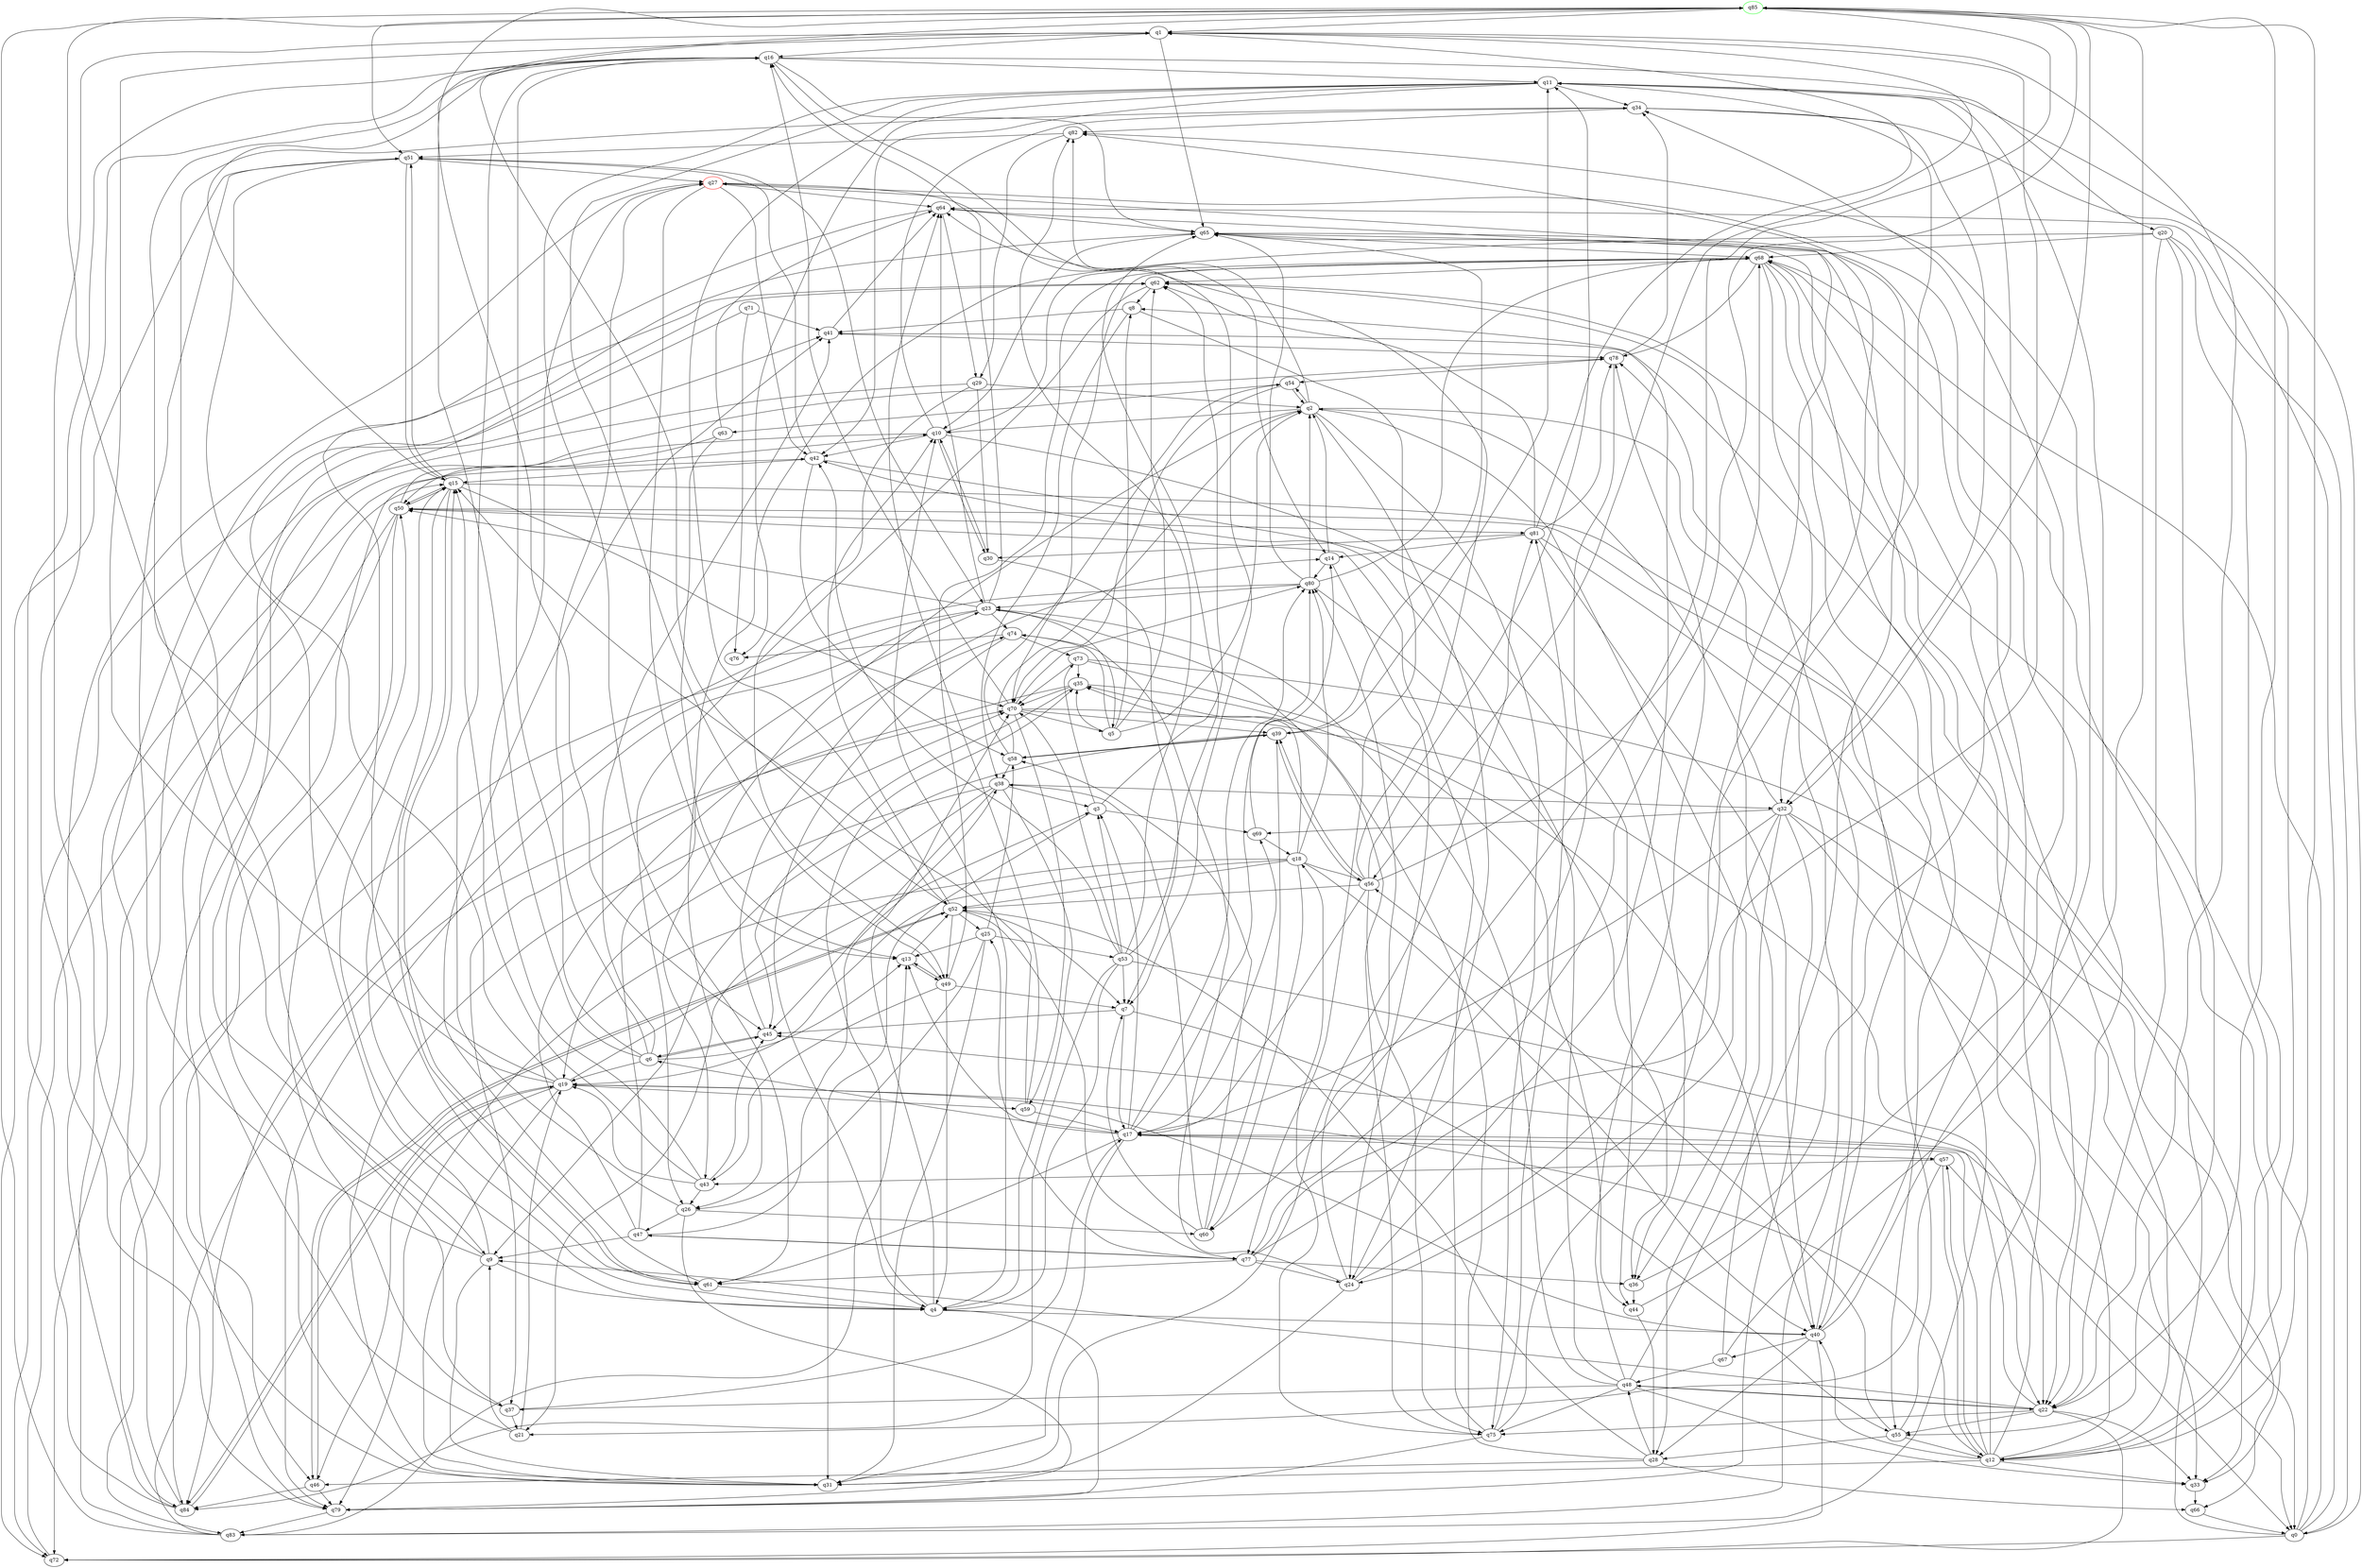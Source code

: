 digraph A{
q85 [initial=1,color=green];
q27 [final=1,color=red];
q0 -> q11;
q0 -> q41;
q0 -> q62;
q0 -> q64;
q0 -> q68;
q0 -> q72;
q1 -> q16;
q1 -> q31;
q1 -> q56;
q1 -> q65;
q2 -> q10;
q2 -> q24;
q2 -> q36;
q2 -> q43;
q2 -> q54;
q2 -> q75;
q2 -> q82;
q2 -> q83;
q3 -> q31;
q3 -> q62;
q3 -> q69;
q3 -> q73;
q4 -> q10;
q4 -> q35;
q4 -> q40;
q4 -> q70;
q4 -> q79;
q5 -> q2;
q5 -> q8;
q5 -> q35;
q5 -> q62;
q5 -> q74;
q6 -> q1;
q6 -> q13;
q6 -> q16;
q6 -> q19;
q6 -> q27;
q6 -> q41;
q6 -> q45;
q7 -> q17;
q7 -> q45;
q7 -> q55;
q8 -> q38;
q8 -> q41;
q8 -> q77;
q9 -> q4;
q9 -> q15;
q9 -> q31;
q9 -> q51;
q9 -> q62;
q10 -> q30;
q10 -> q34;
q10 -> q36;
q10 -> q42;
q10 -> q68;
q10 -> q79;
q11 -> q22;
q11 -> q34;
q11 -> q42;
q11 -> q49;
q11 -> q52;
q11 -> q61;
q11 -> q76;
q12 -> q17;
q12 -> q19;
q12 -> q27;
q12 -> q31;
q12 -> q33;
q12 -> q40;
q12 -> q50;
q12 -> q57;
q12 -> q65;
q12 -> q68;
q13 -> q49;
q13 -> q52;
q14 -> q2;
q14 -> q24;
q14 -> q80;
q15 -> q4;
q15 -> q16;
q15 -> q33;
q15 -> q50;
q15 -> q51;
q15 -> q61;
q15 -> q70;
q16 -> q11;
q16 -> q14;
q16 -> q20;
q16 -> q65;
q16 -> q79;
q17 -> q0;
q17 -> q3;
q17 -> q6;
q17 -> q13;
q17 -> q14;
q17 -> q31;
q17 -> q57;
q17 -> q61;
q17 -> q69;
q17 -> q80;
q18 -> q19;
q18 -> q35;
q18 -> q40;
q18 -> q52;
q18 -> q56;
q18 -> q60;
q18 -> q79;
q18 -> q80;
q19 -> q1;
q19 -> q3;
q19 -> q16;
q19 -> q31;
q19 -> q46;
q19 -> q59;
q19 -> q65;
q19 -> q84;
q20 -> q0;
q20 -> q12;
q20 -> q22;
q20 -> q26;
q20 -> q55;
q20 -> q68;
q21 -> q9;
q21 -> q19;
q21 -> q41;
q22 -> q1;
q22 -> q9;
q22 -> q33;
q22 -> q45;
q22 -> q48;
q22 -> q55;
q22 -> q72;
q22 -> q75;
q23 -> q5;
q23 -> q16;
q23 -> q50;
q23 -> q64;
q23 -> q74;
q23 -> q75;
q23 -> q79;
q23 -> q83;
q24 -> q8;
q24 -> q11;
q24 -> q31;
q24 -> q74;
q24 -> q80;
q25 -> q13;
q25 -> q26;
q25 -> q31;
q25 -> q53;
q25 -> q58;
q26 -> q16;
q26 -> q47;
q26 -> q60;
q26 -> q79;
q27 -> q7;
q27 -> q13;
q27 -> q42;
q27 -> q64;
q28 -> q35;
q28 -> q46;
q28 -> q48;
q28 -> q52;
q28 -> q66;
q29 -> q2;
q29 -> q30;
q29 -> q49;
q29 -> q84;
q30 -> q7;
q30 -> q10;
q31 -> q10;
q31 -> q70;
q31 -> q81;
q32 -> q0;
q32 -> q2;
q32 -> q17;
q32 -> q24;
q32 -> q28;
q32 -> q33;
q32 -> q69;
q32 -> q79;
q33 -> q66;
q34 -> q12;
q34 -> q32;
q34 -> q37;
q34 -> q82;
q35 -> q37;
q35 -> q44;
q35 -> q45;
q35 -> q70;
q36 -> q11;
q36 -> q44;
q37 -> q17;
q37 -> q21;
q37 -> q50;
q38 -> q3;
q38 -> q4;
q38 -> q19;
q38 -> q21;
q38 -> q32;
q38 -> q45;
q39 -> q9;
q39 -> q11;
q39 -> q56;
q39 -> q58;
q40 -> q19;
q40 -> q28;
q40 -> q62;
q40 -> q65;
q40 -> q67;
q40 -> q72;
q40 -> q82;
q41 -> q64;
q41 -> q78;
q42 -> q15;
q42 -> q44;
q42 -> q51;
q42 -> q58;
q43 -> q15;
q43 -> q19;
q43 -> q26;
q43 -> q27;
q43 -> q45;
q44 -> q28;
q44 -> q34;
q45 -> q6;
q45 -> q14;
q46 -> q52;
q46 -> q79;
q46 -> q84;
q47 -> q9;
q47 -> q23;
q47 -> q38;
q47 -> q74;
q47 -> q77;
q48 -> q22;
q48 -> q23;
q48 -> q27;
q48 -> q33;
q48 -> q37;
q48 -> q42;
q48 -> q75;
q48 -> q78;
q49 -> q4;
q49 -> q7;
q49 -> q13;
q49 -> q43;
q49 -> q68;
q50 -> q15;
q50 -> q46;
q50 -> q72;
q50 -> q78;
q50 -> q81;
q50 -> q84;
q51 -> q4;
q51 -> q15;
q51 -> q23;
q51 -> q27;
q51 -> q72;
q52 -> q7;
q52 -> q10;
q52 -> q25;
q52 -> q46;
q52 -> q49;
q52 -> q77;
q52 -> q85;
q53 -> q3;
q53 -> q4;
q53 -> q7;
q53 -> q22;
q53 -> q42;
q53 -> q65;
q53 -> q70;
q53 -> q82;
q53 -> q84;
q54 -> q2;
q54 -> q63;
q54 -> q70;
q55 -> q12;
q55 -> q28;
q55 -> q56;
q55 -> q78;
q56 -> q11;
q56 -> q17;
q56 -> q39;
q56 -> q52;
q56 -> q64;
q56 -> q75;
q56 -> q85;
q57 -> q0;
q57 -> q12;
q57 -> q21;
q57 -> q43;
q58 -> q2;
q58 -> q38;
q58 -> q39;
q58 -> q54;
q59 -> q15;
q59 -> q17;
q59 -> q64;
q60 -> q7;
q60 -> q38;
q60 -> q39;
q60 -> q58;
q61 -> q4;
q61 -> q15;
q61 -> q41;
q62 -> q8;
q62 -> q26;
q63 -> q13;
q63 -> q50;
q63 -> q64;
q64 -> q29;
q64 -> q61;
q64 -> q65;
q65 -> q10;
q65 -> q39;
q65 -> q55;
q65 -> q68;
q66 -> q0;
q67 -> q48;
q67 -> q64;
q67 -> q85;
q68 -> q22;
q68 -> q32;
q68 -> q33;
q68 -> q40;
q68 -> q62;
q68 -> q70;
q68 -> q78;
q69 -> q18;
q69 -> q80;
q70 -> q5;
q70 -> q16;
q70 -> q22;
q70 -> q39;
q70 -> q59;
q70 -> q80;
q71 -> q41;
q71 -> q72;
q71 -> q76;
q72 -> q15;
q73 -> q35;
q73 -> q40;
q73 -> q66;
q73 -> q70;
q74 -> q4;
q74 -> q73;
q74 -> q76;
q75 -> q18;
q75 -> q50;
q75 -> q79;
q75 -> q81;
q75 -> q82;
q77 -> q1;
q77 -> q24;
q77 -> q25;
q77 -> q36;
q77 -> q47;
q77 -> q61;
q77 -> q68;
q78 -> q34;
q78 -> q54;
q78 -> q77;
q79 -> q83;
q80 -> q2;
q80 -> q23;
q80 -> q36;
q80 -> q65;
q80 -> q68;
q80 -> q84;
q81 -> q1;
q81 -> q14;
q81 -> q30;
q81 -> q40;
q81 -> q62;
q81 -> q78;
q81 -> q83;
q82 -> q29;
q82 -> q51;
q83 -> q13;
q83 -> q42;
q83 -> q70;
q83 -> q85;
q84 -> q16;
q84 -> q19;
q84 -> q27;
q84 -> q62;
q85 -> q1;
q85 -> q9;
q85 -> q12;
q85 -> q22;
q85 -> q32;
q85 -> q45;
q85 -> q51;
q85 -> q60;
}